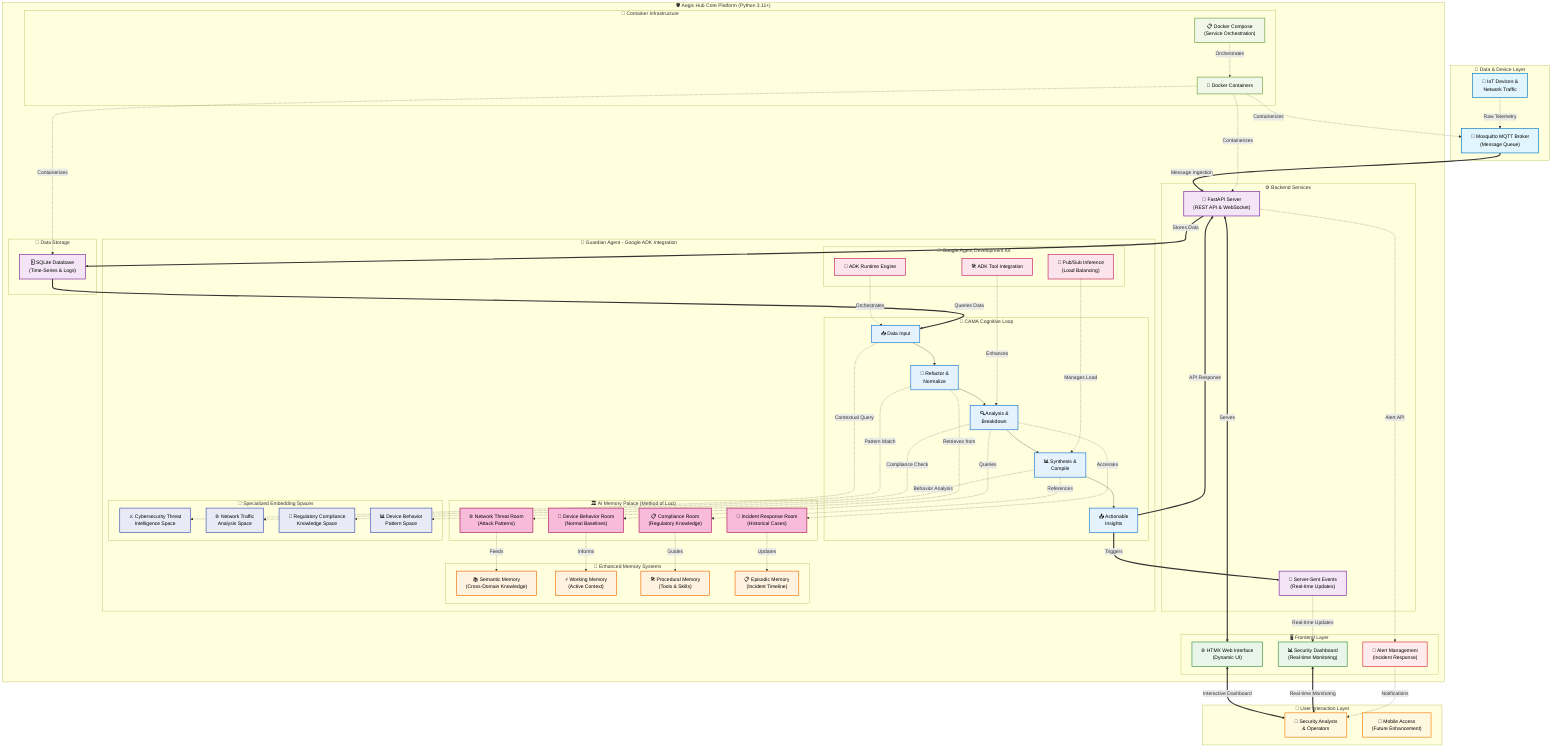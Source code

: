 ---
config:
  layout: fixed
---
flowchart TD
 subgraph DataLayer["🔌 Data & Device Layer"]
    direction TB
        IoT["📡 IoT Devices &amp;<br>Network Traffic"]
        Mosquitto["📨 Mosquitto MQTT Broker<br>(Message Queue)"]
  end
 subgraph Storage["💾 Data Storage"]
        SQLite["🗄️ SQLite Database<br>(Time-Series &amp; Logs)"]
  end
 subgraph Backend["⚙️ Backend Services"]
        FastAPI["🚀 FastAPI Server<br>(REST API &amp; WebSocket)"]
        SSE["📡 Server-Sent Events<br>(Real-time Updates)"]
  end
 subgraph GoogleADK["🧠 Google Agent Development Kit"]
        ADKCore["🔧 ADK Runtime Engine"]
        ADKTools["🛠️ ADK Tool Integration"]
        PubSub["📨 Pub/Sub Inference<br>(Load Balancing)"]
  end
 subgraph CAMALoop["🔄 CAMA Cognitive Loop"]
    direction LR
        Refactor["🔄 Refactor &amp;<br>Normalize"]
        Input["📥 Data Input"]
        Breakdown["🔍 Analysis &amp;<br>Breakdown"]
        Compile["📊 Synthesis &amp;<br>Compile"]
        Output["📤 Actionable<br>Insights"]
  end
 subgraph MemoryPalace["🏛️ AI Memory Palace (Method of Loci)"]
    direction TB
        NetworkRoom["🌐 Network Threat Room<br>(Attack Patterns)"]
        IncidentRoom["🚨 Incident Response Room<br>(Historical Cases)"]
        DeviceRoom["📱 Device Behavior Room<br>(Normal Baselines)"]
        ComplianceRoom["📋 Compliance Room<br>(Regulatory Knowledge)"]
  end
 subgraph EmbeddingSpaces["🔗 Specialized Embedding Spaces"]
    direction TB
        CyberThreat["⚔️ Cybersecurity Threat<br>Intelligence Space"]
        NetworkTraffic["🌐 Network Traffic<br>Analysis Space"]
        ComplianceRegs["📜 Regulatory Compliance<br>Knowledge Space"]
        DeviceBehavior["📊 Device Behavior<br>Pattern Space"]
  end
 subgraph MemorySystems["🧠 Enhanced Memory Systems"]
    direction TB
        SM["📚 Semantic Memory<br>(Cross-Domain Knowledge)"]
        WM["⚡ Working Memory<br>(Active Context)"]
        PM["🛠️ Procedural Memory<br>(Tools &amp; Skills)"]
        EM["📋 Episodic Memory<br>(Incident Timeline)"]
  end
 subgraph Guardian["🤖 Guardian Agent - Google ADK Integration"]
    direction TB
        GoogleADK
        CAMALoop
        MemoryPalace
        EmbeddingSpaces
        MemorySystems
  end
 subgraph Frontend["🖥️ Frontend Layer"]
        HTMX["🌐 HTMX Web Interface<br>(Dynamic UI)"]
        WebDash["📊 Security Dashboard<br>(Real-time Monitoring)"]
        Alerts["🚨 Alert Management<br>(Incident Response)"]
  end
 subgraph Container["🐳 Container Infrastructure"]
        Docker["🐳 Docker Containers"]
        Compose["📋 Docker Compose<br>(Service Orchestration)"]
  end
 subgraph AegisCore["🛡️ Aegis Hub Core Platform (Python 3.11+)"]
    direction TB
        Storage
        Backend
        Guardian
        Frontend
        Container
  end
 subgraph UserLayer["👥 User Interaction Layer"]
    direction TB
        Users["👤 Security Analysts<br>&amp; Operators"]
        Mobile["📱 Mobile Access<br>(Future Enhancement)"]
  end
    IoT -. Raw Telemetry .-> Mosquitto
    Input --> Refactor
    Refactor --> Breakdown
    Breakdown --> Compile
    Compile --> Output
    ADKCore -. Orchestrates .-> Input
    ADKTools -. Enhances .-> Breakdown
    PubSub -. Manages Load .-> Compile
    Refactor -. Retrieves from .-> NetworkRoom
    Breakdown -. Accesses .-> IncidentRoom
    Breakdown -. Queries .-> DeviceRoom
    Compile -. References .-> ComplianceRoom
    Input -. Contextual Query .-> CyberThreat
    Refactor -. Pattern Match .-> NetworkTraffic
    Breakdown -. Compliance Check .-> ComplianceRegs
    Compile -. Behavior Analysis .-> DeviceBehavior
    NetworkRoom -. Feeds .-> SM
    IncidentRoom -. Updates .-> EM
    DeviceRoom -. Informs .-> WM
    ComplianceRoom -. Guides .-> PM
    Mosquitto == Message Ingestion ==> FastAPI
    FastAPI == Stores Data ==> SQLite
    SQLite == Queries Data ==> Input
    Output == Triggers ==> SSE
    Output == API Response ==> FastAPI
    FastAPI <== Serves ==> HTMX
    SSE -. "Real-time Updates" .-> WebDash
    FastAPI -. Alert API .-> Alerts
    HTMX <== Interactive Dashboard ==> Users
    WebDash <== "Real-time Monitoring" ==> Users
    Alerts -. Notifications .-> Users
    Docker -. Containerizes .-> FastAPI & Mosquitto & SQLite
    Compose -. Orchestrates .-> Docker
     IoT:::dataLayer
     Mosquitto:::dataLayer
     SQLite:::backendLayer
     FastAPI:::backendLayer
     SSE:::backendLayer
     ADKCore:::googleADK
     ADKTools:::googleADK
     PubSub:::googleADK
     Refactor:::processLayer
     Input:::processLayer
     Breakdown:::processLayer
     Compile:::processLayer
     Output:::processLayer
     NetworkRoom:::memoryPalace
     IncidentRoom:::memoryPalace
     DeviceRoom:::memoryPalace
     ComplianceRoom:::memoryPalace
     CyberThreat:::embeddingSpace
     NetworkTraffic:::embeddingSpace
     ComplianceRegs:::embeddingSpace
     DeviceBehavior:::embeddingSpace
     SM:::memorySystem
     WM:::memorySystem
     PM:::memorySystem
     EM:::memorySystem
     HTMX:::frontendLayer
     WebDash:::frontendLayer
     Alerts:::alertSystem
     Docker:::containerLayer
     Compose:::containerLayer
     Users:::userLayer
     Mobile:::userLayer
    classDef dataLayer fill:#e1f5fe,stroke:#0277bd,stroke-width:2px,color:#000
    classDef backendLayer fill:#f3e5f5,stroke:#7b1fa2,stroke-width:2px,color:#000
    classDef frontendLayer fill:#e8f5e8,stroke:#388e3c,stroke-width:2px,color:#000
    classDef memorySystem fill:#fff3e0,stroke:#ef6c00,stroke-width:2px,color:#000
    classDef processLayer fill:#e3f2fd,stroke:#1976d2,stroke-width:2px,color:#000
    classDef userLayer fill:#fff8e1,stroke:#f57c00,stroke-width:2px,color:#000
    classDef alertSystem fill:#ffebee,stroke:#d32f2f,stroke-width:2px,color:#000
    classDef containerLayer fill:#f1f8e9,stroke:#689f38,stroke-width:2px,color:#000
    classDef googleADK fill:#fce4ec,stroke:#c2185b,stroke-width:2px,color:#000
    classDef memoryPalace fill:#f8bbd9,stroke:#ad1457,stroke-width:2px,color:#000
    classDef embeddingSpace fill:#e8eaf6,stroke:#3f51b5,stroke-width:2px,color:#000